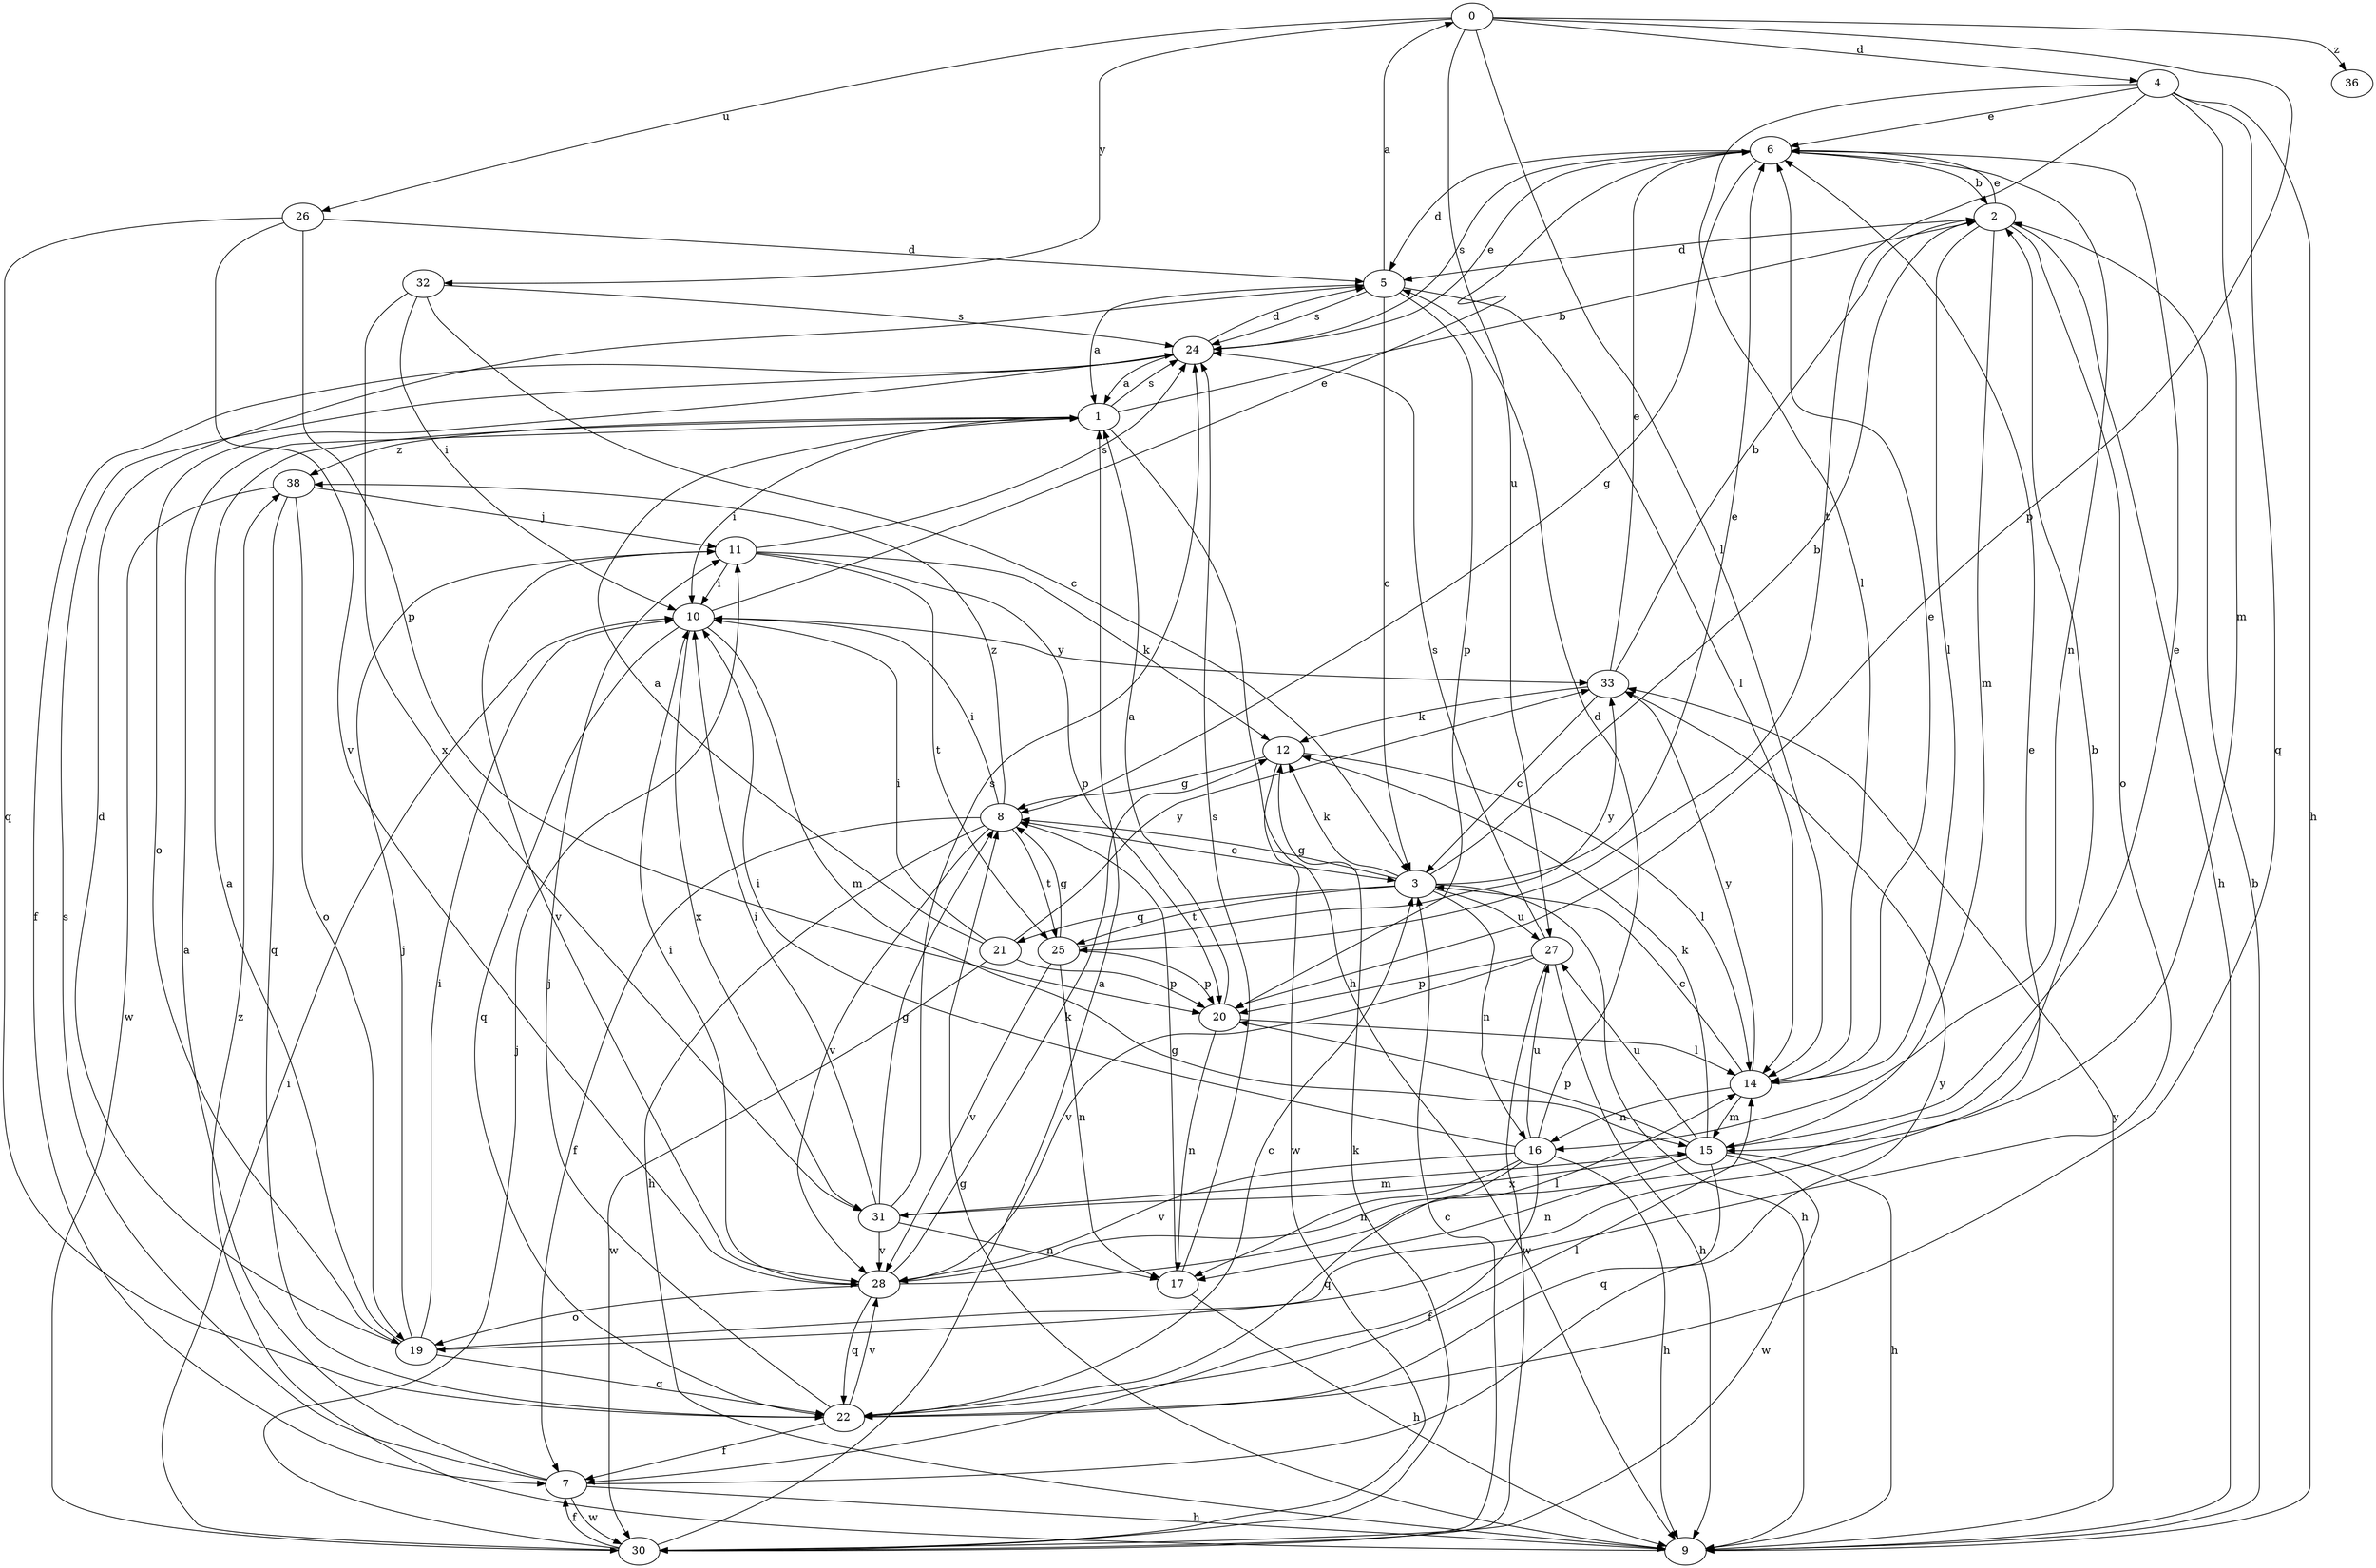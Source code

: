 strict digraph  {
0;
1;
2;
3;
4;
5;
6;
7;
8;
9;
10;
11;
12;
14;
15;
16;
17;
19;
20;
21;
22;
24;
25;
26;
27;
28;
30;
31;
32;
33;
36;
38;
0 -> 4  [label=d];
0 -> 14  [label=l];
0 -> 20  [label=p];
0 -> 26  [label=u];
0 -> 27  [label=u];
0 -> 32  [label=y];
0 -> 36  [label=z];
1 -> 2  [label=b];
1 -> 9  [label=h];
1 -> 10  [label=i];
1 -> 24  [label=s];
1 -> 38  [label=z];
2 -> 5  [label=d];
2 -> 6  [label=e];
2 -> 9  [label=h];
2 -> 14  [label=l];
2 -> 15  [label=m];
2 -> 19  [label=o];
3 -> 2  [label=b];
3 -> 6  [label=e];
3 -> 8  [label=g];
3 -> 9  [label=h];
3 -> 12  [label=k];
3 -> 16  [label=n];
3 -> 21  [label=q];
3 -> 25  [label=t];
3 -> 27  [label=u];
4 -> 6  [label=e];
4 -> 9  [label=h];
4 -> 14  [label=l];
4 -> 15  [label=m];
4 -> 22  [label=q];
4 -> 25  [label=t];
5 -> 0  [label=a];
5 -> 1  [label=a];
5 -> 3  [label=c];
5 -> 14  [label=l];
5 -> 20  [label=p];
5 -> 24  [label=s];
6 -> 2  [label=b];
6 -> 5  [label=d];
6 -> 8  [label=g];
6 -> 16  [label=n];
6 -> 24  [label=s];
7 -> 1  [label=a];
7 -> 9  [label=h];
7 -> 24  [label=s];
7 -> 30  [label=w];
7 -> 33  [label=y];
8 -> 3  [label=c];
8 -> 7  [label=f];
8 -> 9  [label=h];
8 -> 10  [label=i];
8 -> 25  [label=t];
8 -> 28  [label=v];
8 -> 38  [label=z];
9 -> 2  [label=b];
9 -> 8  [label=g];
9 -> 33  [label=y];
9 -> 38  [label=z];
10 -> 6  [label=e];
10 -> 15  [label=m];
10 -> 22  [label=q];
10 -> 31  [label=x];
10 -> 33  [label=y];
11 -> 10  [label=i];
11 -> 12  [label=k];
11 -> 20  [label=p];
11 -> 24  [label=s];
11 -> 25  [label=t];
11 -> 28  [label=v];
12 -> 8  [label=g];
12 -> 14  [label=l];
12 -> 30  [label=w];
14 -> 3  [label=c];
14 -> 6  [label=e];
14 -> 15  [label=m];
14 -> 16  [label=n];
14 -> 33  [label=y];
15 -> 6  [label=e];
15 -> 9  [label=h];
15 -> 12  [label=k];
15 -> 17  [label=n];
15 -> 20  [label=p];
15 -> 22  [label=q];
15 -> 27  [label=u];
15 -> 30  [label=w];
15 -> 31  [label=x];
16 -> 5  [label=d];
16 -> 7  [label=f];
16 -> 9  [label=h];
16 -> 10  [label=i];
16 -> 17  [label=n];
16 -> 22  [label=q];
16 -> 27  [label=u];
16 -> 28  [label=v];
17 -> 8  [label=g];
17 -> 9  [label=h];
17 -> 24  [label=s];
19 -> 1  [label=a];
19 -> 5  [label=d];
19 -> 6  [label=e];
19 -> 10  [label=i];
19 -> 11  [label=j];
19 -> 22  [label=q];
20 -> 1  [label=a];
20 -> 14  [label=l];
20 -> 17  [label=n];
21 -> 1  [label=a];
21 -> 10  [label=i];
21 -> 20  [label=p];
21 -> 30  [label=w];
21 -> 33  [label=y];
22 -> 3  [label=c];
22 -> 7  [label=f];
22 -> 11  [label=j];
22 -> 14  [label=l];
22 -> 28  [label=v];
24 -> 1  [label=a];
24 -> 5  [label=d];
24 -> 6  [label=e];
24 -> 7  [label=f];
24 -> 19  [label=o];
25 -> 8  [label=g];
25 -> 17  [label=n];
25 -> 20  [label=p];
25 -> 28  [label=v];
25 -> 33  [label=y];
26 -> 5  [label=d];
26 -> 20  [label=p];
26 -> 22  [label=q];
26 -> 28  [label=v];
27 -> 9  [label=h];
27 -> 20  [label=p];
27 -> 24  [label=s];
27 -> 28  [label=v];
27 -> 30  [label=w];
28 -> 2  [label=b];
28 -> 10  [label=i];
28 -> 12  [label=k];
28 -> 14  [label=l];
28 -> 19  [label=o];
28 -> 22  [label=q];
30 -> 1  [label=a];
30 -> 3  [label=c];
30 -> 7  [label=f];
30 -> 10  [label=i];
30 -> 11  [label=j];
30 -> 12  [label=k];
31 -> 8  [label=g];
31 -> 10  [label=i];
31 -> 15  [label=m];
31 -> 17  [label=n];
31 -> 24  [label=s];
31 -> 28  [label=v];
32 -> 3  [label=c];
32 -> 10  [label=i];
32 -> 24  [label=s];
32 -> 31  [label=x];
33 -> 2  [label=b];
33 -> 3  [label=c];
33 -> 6  [label=e];
33 -> 12  [label=k];
38 -> 11  [label=j];
38 -> 19  [label=o];
38 -> 22  [label=q];
38 -> 30  [label=w];
}
